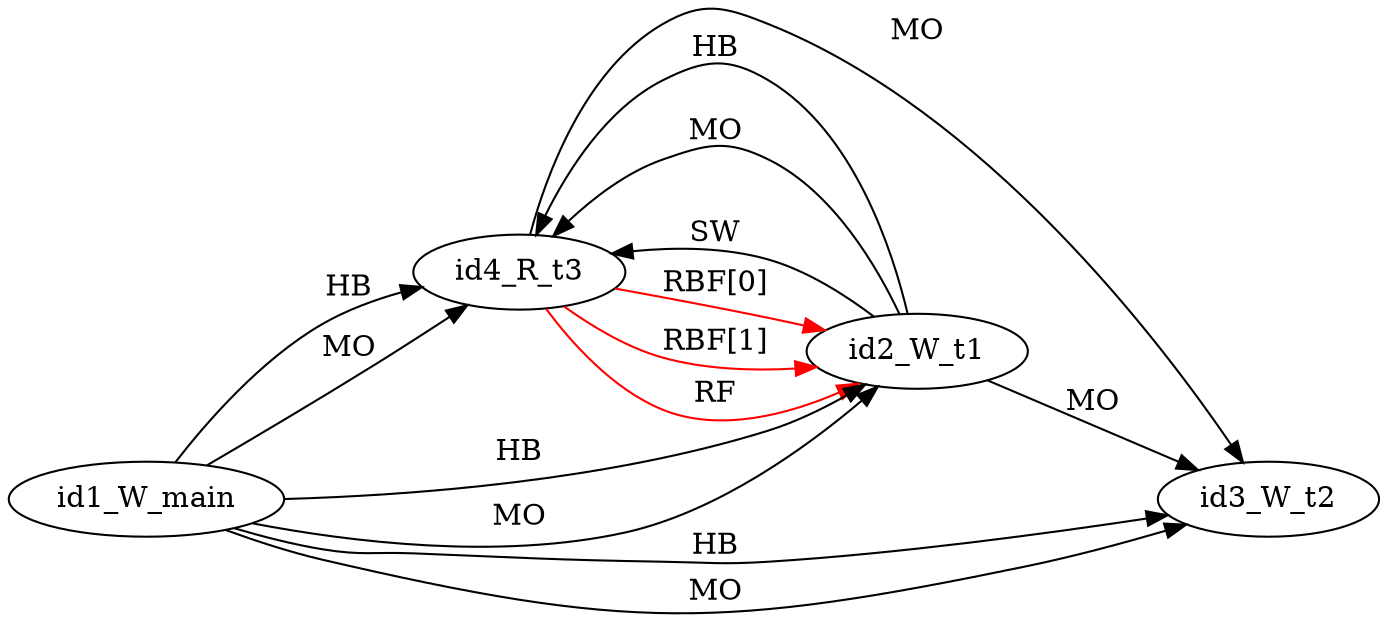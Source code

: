 digraph memory_model {
rankdir=LR;
id4_R_t3 -> id2_W_t1 [label = "RBF[0]", color="red"];
id4_R_t3 -> id2_W_t1 [label = "RBF[1]", color="red"];
id4_R_t3 -> id2_W_t1 [label = "RF", color="red"];
id1_W_main -> id2_W_t1 [label = "HB", color="black"];
id1_W_main -> id3_W_t2 [label = "HB", color="black"];
id1_W_main -> id4_R_t3 [label = "HB", color="black"];
id2_W_t1 -> id4_R_t3 [label = "HB", color="black"];
id1_W_main -> id2_W_t1 [label = "MO", color="black"];
id1_W_main -> id3_W_t2 [label = "MO", color="black"];
id1_W_main -> id4_R_t3 [label = "MO", color="black"];
id2_W_t1 -> id3_W_t2 [label = "MO", color="black"];
id2_W_t1 -> id4_R_t3 [label = "MO", color="black"];
id4_R_t3 -> id3_W_t2 [label = "MO", color="black"];
id2_W_t1 -> id4_R_t3 [label = "SW", color="black"];
}